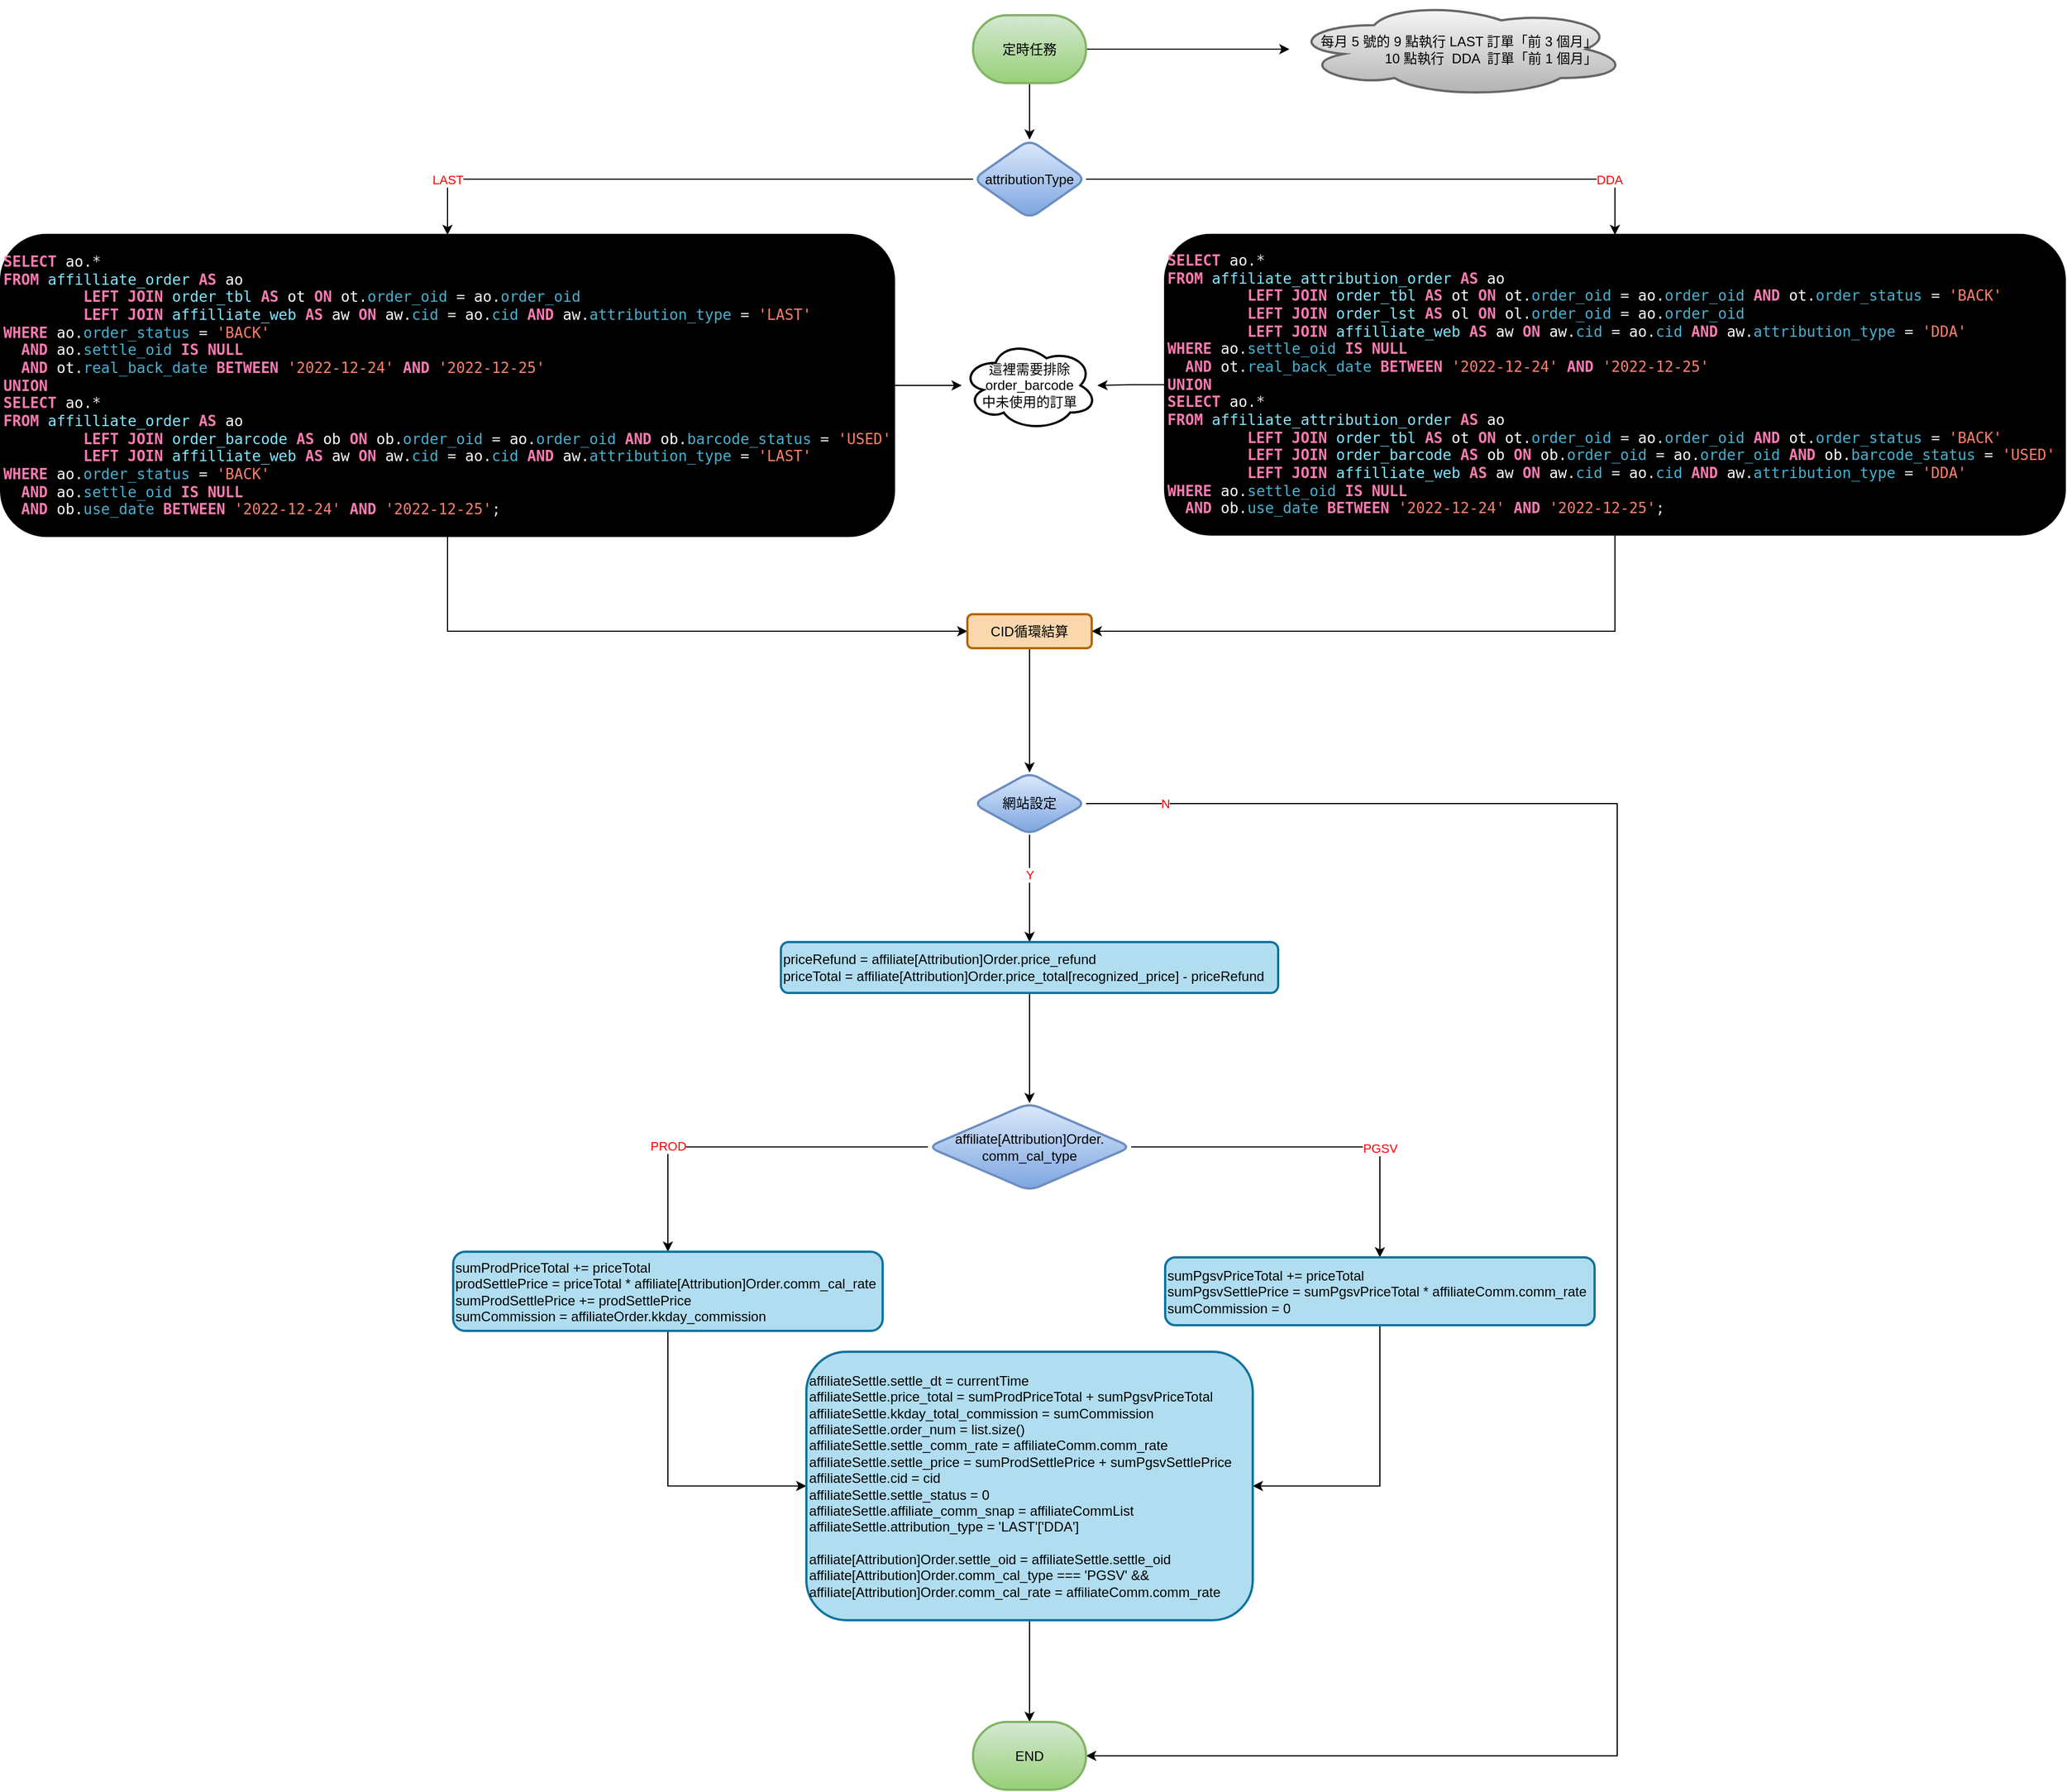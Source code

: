 <mxfile version="20.7.4" type="github">
  <diagram id="C5RBs43oDa-KdzZeNtuy" name="Page-1">
    <mxGraphModel dx="6027" dy="3312" grid="1" gridSize="10" guides="1" tooltips="1" connect="1" arrows="1" fold="1" page="1" pageScale="1" pageWidth="827" pageHeight="1169" math="0" shadow="0">
      <root>
        <mxCell id="WIyWlLk6GJQsqaUBKTNV-0" />
        <mxCell id="WIyWlLk6GJQsqaUBKTNV-1" parent="WIyWlLk6GJQsqaUBKTNV-0" />
        <mxCell id="dn64MigM15AH9dNGIZ7F-24" style="edgeStyle=orthogonalEdgeStyle;rounded=0;orthogonalLoop=1;jettySize=auto;html=1;exitX=0.5;exitY=1;exitDx=0;exitDy=0;exitPerimeter=0;entryX=0.5;entryY=0;entryDx=0;entryDy=0;" parent="WIyWlLk6GJQsqaUBKTNV-1" source="dn64MigM15AH9dNGIZ7F-0" target="dn64MigM15AH9dNGIZ7F-23" edge="1">
          <mxGeometry relative="1" as="geometry" />
        </mxCell>
        <mxCell id="dn64MigM15AH9dNGIZ7F-38" value="" style="edgeStyle=orthogonalEdgeStyle;rounded=0;orthogonalLoop=1;jettySize=auto;html=1;" parent="WIyWlLk6GJQsqaUBKTNV-1" source="dn64MigM15AH9dNGIZ7F-0" target="dn64MigM15AH9dNGIZ7F-37" edge="1">
          <mxGeometry relative="1" as="geometry" />
        </mxCell>
        <mxCell id="dn64MigM15AH9dNGIZ7F-0" value="定時任務" style="strokeWidth=2;html=1;shape=mxgraph.flowchart.terminator;whiteSpace=wrap;fillColor=#d5e8d4;strokeColor=#82b366;gradientColor=#97d077;" parent="WIyWlLk6GJQsqaUBKTNV-1" vertex="1">
          <mxGeometry x="320" y="302.5" width="100" height="60" as="geometry" />
        </mxCell>
        <mxCell id="dn64MigM15AH9dNGIZ7F-4" value="" style="edgeStyle=orthogonalEdgeStyle;rounded=0;orthogonalLoop=1;jettySize=auto;html=1;" parent="WIyWlLk6GJQsqaUBKTNV-1" source="dn64MigM15AH9dNGIZ7F-23" target="dn64MigM15AH9dNGIZ7F-3" edge="1">
          <mxGeometry relative="1" as="geometry">
            <mxPoint x="300" y="472.5" as="sourcePoint" />
          </mxGeometry>
        </mxCell>
        <mxCell id="dn64MigM15AH9dNGIZ7F-6" value="&lt;font color=&quot;#ff0000&quot;&gt;LAST&lt;/font&gt;" style="edgeLabel;html=1;align=center;verticalAlign=middle;resizable=0;points=[];" parent="dn64MigM15AH9dNGIZ7F-4" vertex="1" connectable="0">
          <mxGeometry x="0.448" relative="1" as="geometry">
            <mxPoint x="-93" as="offset" />
          </mxGeometry>
        </mxCell>
        <mxCell id="dn64MigM15AH9dNGIZ7F-8" value="" style="edgeStyle=orthogonalEdgeStyle;rounded=0;orthogonalLoop=1;jettySize=auto;html=1;" parent="WIyWlLk6GJQsqaUBKTNV-1" source="dn64MigM15AH9dNGIZ7F-23" target="dn64MigM15AH9dNGIZ7F-7" edge="1">
          <mxGeometry relative="1" as="geometry">
            <mxPoint x="430" y="472.5" as="sourcePoint" />
          </mxGeometry>
        </mxCell>
        <mxCell id="dn64MigM15AH9dNGIZ7F-9" value="&lt;font color=&quot;#ff0000&quot;&gt;DDA&lt;/font&gt;" style="edgeLabel;html=1;align=center;verticalAlign=middle;resizable=0;points=[];" parent="dn64MigM15AH9dNGIZ7F-8" vertex="1" connectable="0">
          <mxGeometry x="0.37" y="3" relative="1" as="geometry">
            <mxPoint x="108" y="3" as="offset" />
          </mxGeometry>
        </mxCell>
        <mxCell id="dn64MigM15AH9dNGIZ7F-12" style="edgeStyle=orthogonalEdgeStyle;rounded=0;orthogonalLoop=1;jettySize=auto;html=1;exitX=0.5;exitY=1;exitDx=0;exitDy=0;entryX=0;entryY=0.5;entryDx=0;entryDy=0;" parent="WIyWlLk6GJQsqaUBKTNV-1" source="dn64MigM15AH9dNGIZ7F-3" target="dn64MigM15AH9dNGIZ7F-10" edge="1">
          <mxGeometry relative="1" as="geometry" />
        </mxCell>
        <mxCell id="dn64MigM15AH9dNGIZ7F-49" value="" style="edgeStyle=orthogonalEdgeStyle;rounded=0;orthogonalLoop=1;jettySize=auto;html=1;fontColor=#FF0000;" parent="WIyWlLk6GJQsqaUBKTNV-1" source="dn64MigM15AH9dNGIZ7F-3" target="dn64MigM15AH9dNGIZ7F-48" edge="1">
          <mxGeometry relative="1" as="geometry" />
        </mxCell>
        <mxCell id="dn64MigM15AH9dNGIZ7F-3" value="&lt;pre style=&quot;border-color: var(--border-color); color: rgb(223, 223, 224); font-size: 13.067px; caret-color: rgb(0, 0, 0);&quot;&gt;&lt;span style=&quot;border-color: var(--border-color); color: rgb(249, 123, 176); font-weight: bold;&quot;&gt;SELECT &lt;/span&gt;&lt;span style=&quot;border-color: var(--border-color); color: rgb(252, 252, 252);&quot;&gt;ao&lt;/span&gt;.*&lt;br style=&quot;border-color: var(--border-color);&quot;&gt;&lt;span style=&quot;border-color: var(--border-color); color: rgb(249, 123, 176); font-weight: bold;&quot;&gt;FROM &lt;/span&gt;&lt;span style=&quot;border-color: var(--border-color); color: rgb(130, 230, 255);&quot;&gt;affilliate_order &lt;/span&gt;&lt;span style=&quot;border-color: var(--border-color); color: rgb(249, 123, 176); font-weight: bold;&quot;&gt;AS &lt;/span&gt;&lt;span style=&quot;border-color: var(--border-color); color: rgb(252, 252, 252);&quot;&gt;ao&lt;br style=&quot;border-color: var(--border-color);&quot;&gt;&lt;/span&gt;&lt;span style=&quot;border-color: var(--border-color); color: rgb(252, 252, 252);&quot;&gt;         &lt;/span&gt;&lt;span style=&quot;border-color: var(--border-color); color: rgb(249, 123, 176); font-weight: bold;&quot;&gt;LEFT JOIN &lt;/span&gt;&lt;span style=&quot;border-color: var(--border-color); color: rgb(130, 230, 255);&quot;&gt;order_tbl &lt;/span&gt;&lt;span style=&quot;border-color: var(--border-color); color: rgb(249, 123, 176); font-weight: bold;&quot;&gt;AS &lt;/span&gt;&lt;span style=&quot;border-color: var(--border-color); color: rgb(252, 252, 252);&quot;&gt;ot &lt;/span&gt;&lt;span style=&quot;border-color: var(--border-color); color: rgb(249, 123, 176); font-weight: bold;&quot;&gt;ON &lt;/span&gt;&lt;span style=&quot;border-color: var(--border-color); color: rgb(252, 252, 252);&quot;&gt;ot&lt;/span&gt;.&lt;span style=&quot;border-color: var(--border-color); color: rgb(73, 176, 206);&quot;&gt;order_oid &lt;/span&gt;= &lt;span style=&quot;border-color: var(--border-color); color: rgb(252, 252, 252);&quot;&gt;ao&lt;/span&gt;.&lt;span style=&quot;border-color: var(--border-color); color: rgb(73, 176, 206);&quot;&gt;order_oid&lt;br style=&quot;border-color: var(--border-color);&quot;&gt;&lt;/span&gt;&lt;span style=&quot;border-color: var(--border-color); color: rgb(73, 176, 206);&quot;&gt;         &lt;/span&gt;&lt;span style=&quot;border-color: var(--border-color); color: rgb(249, 123, 176); font-weight: bold;&quot;&gt;LEFT JOIN &lt;/span&gt;&lt;span style=&quot;border-color: var(--border-color); color: rgb(130, 230, 255);&quot;&gt;affilliate_web &lt;/span&gt;&lt;span style=&quot;border-color: var(--border-color); color: rgb(249, 123, 176); font-weight: bold;&quot;&gt;AS &lt;/span&gt;&lt;span style=&quot;border-color: var(--border-color); color: rgb(252, 252, 252);&quot;&gt;aw &lt;/span&gt;&lt;span style=&quot;border-color: var(--border-color); color: rgb(249, 123, 176); font-weight: bold;&quot;&gt;ON &lt;/span&gt;&lt;span style=&quot;border-color: var(--border-color); color: rgb(252, 252, 252);&quot;&gt;aw&lt;/span&gt;.&lt;span style=&quot;border-color: var(--border-color); color: rgb(73, 176, 206);&quot;&gt;cid &lt;/span&gt;= &lt;span style=&quot;border-color: var(--border-color); color: rgb(252, 252, 252);&quot;&gt;ao&lt;/span&gt;.&lt;span style=&quot;border-color: var(--border-color); color: rgb(73, 176, 206);&quot;&gt;cid &lt;/span&gt;&lt;span style=&quot;border-color: var(--border-color); color: rgb(249, 123, 176); font-weight: bold;&quot;&gt;AND &lt;/span&gt;&lt;span style=&quot;border-color: var(--border-color); color: rgb(252, 252, 252);&quot;&gt;aw&lt;/span&gt;.&lt;span style=&quot;border-color: var(--border-color); color: rgb(73, 176, 206);&quot;&gt;attribution_type &lt;/span&gt;= &lt;span style=&quot;border-color: var(--border-color); color: rgb(255, 128, 108);&quot;&gt;&#39;LAST&#39;&lt;br style=&quot;border-color: var(--border-color);&quot;&gt;&lt;/span&gt;&lt;span style=&quot;border-color: var(--border-color); color: rgb(249, 123, 176); font-weight: bold;&quot;&gt;WHERE &lt;/span&gt;&lt;span style=&quot;border-color: var(--border-color); color: rgb(252, 252, 252);&quot;&gt;ao&lt;/span&gt;.&lt;span style=&quot;border-color: var(--border-color); color: rgb(73, 176, 206);&quot;&gt;order_status &lt;/span&gt;= &lt;span style=&quot;border-color: var(--border-color); color: rgb(255, 128, 108);&quot;&gt;&#39;BACK&#39;&lt;br style=&quot;border-color: var(--border-color);&quot;&gt;&lt;/span&gt;&lt;span style=&quot;border-color: var(--border-color); color: rgb(255, 128, 108);&quot;&gt;  &lt;/span&gt;&lt;span style=&quot;border-color: var(--border-color); color: rgb(249, 123, 176); font-weight: bold;&quot;&gt;AND &lt;/span&gt;&lt;span style=&quot;border-color: var(--border-color); color: rgb(252, 252, 252);&quot;&gt;ao&lt;/span&gt;.&lt;span style=&quot;border-color: var(--border-color); color: rgb(73, 176, 206);&quot;&gt;settle_oid &lt;/span&gt;&lt;span style=&quot;border-color: var(--border-color); color: rgb(249, 123, 176); font-weight: bold;&quot;&gt;IS NULL&lt;br style=&quot;border-color: var(--border-color);&quot;&gt;&lt;/span&gt;&lt;span style=&quot;border-color: var(--border-color); color: rgb(249, 123, 176); font-weight: bold;&quot;&gt;  AND &lt;/span&gt;&lt;span style=&quot;border-color: var(--border-color); color: rgb(252, 252, 252);&quot;&gt;ot&lt;/span&gt;.&lt;span style=&quot;border-color: var(--border-color); color: rgb(73, 176, 206);&quot;&gt;real_back_date &lt;/span&gt;&lt;span style=&quot;border-color: var(--border-color); color: rgb(249, 123, 176); font-weight: bold;&quot;&gt;BETWEEN &lt;/span&gt;&lt;span style=&quot;border-color: var(--border-color); color: rgb(255, 128, 108);&quot;&gt;&#39;2022-12-24&#39; &lt;/span&gt;&lt;span style=&quot;border-color: var(--border-color); color: rgb(249, 123, 176); font-weight: bold;&quot;&gt;AND &lt;/span&gt;&lt;span style=&quot;border-color: var(--border-color); color: rgb(255, 128, 108);&quot;&gt;&#39;2022-12-25&#39;&lt;br style=&quot;border-color: var(--border-color);&quot;&gt;&lt;/span&gt;&lt;span style=&quot;border-color: var(--border-color); color: rgb(249, 123, 176); font-weight: bold;&quot;&gt;UNION&lt;br style=&quot;border-color: var(--border-color);&quot;&gt;&lt;/span&gt;&lt;span style=&quot;border-color: var(--border-color); color: rgb(249, 123, 176); font-weight: bold;&quot;&gt;SELECT &lt;/span&gt;&lt;span style=&quot;border-color: var(--border-color); color: rgb(252, 252, 252);&quot;&gt;ao&lt;/span&gt;.*&lt;br style=&quot;border-color: var(--border-color);&quot;&gt;&lt;span style=&quot;border-color: var(--border-color); color: rgb(249, 123, 176); font-weight: bold;&quot;&gt;FROM &lt;/span&gt;&lt;span style=&quot;border-color: var(--border-color); color: rgb(130, 230, 255);&quot;&gt;affilliate_order &lt;/span&gt;&lt;span style=&quot;border-color: var(--border-color); color: rgb(249, 123, 176); font-weight: bold;&quot;&gt;AS &lt;/span&gt;&lt;span style=&quot;border-color: var(--border-color); color: rgb(252, 252, 252);&quot;&gt;ao&lt;br style=&quot;border-color: var(--border-color);&quot;&gt;&lt;/span&gt;&lt;span style=&quot;border-color: var(--border-color); color: rgb(252, 252, 252);&quot;&gt;         &lt;/span&gt;&lt;span style=&quot;border-color: var(--border-color); color: rgb(249, 123, 176); font-weight: bold;&quot;&gt;LEFT JOIN &lt;/span&gt;&lt;span style=&quot;border-color: var(--border-color); color: rgb(130, 230, 255);&quot;&gt;order_barcode &lt;/span&gt;&lt;span style=&quot;border-color: var(--border-color); color: rgb(249, 123, 176); font-weight: bold;&quot;&gt;AS &lt;/span&gt;&lt;span style=&quot;border-color: var(--border-color); color: rgb(252, 252, 252);&quot;&gt;ob &lt;/span&gt;&lt;span style=&quot;border-color: var(--border-color); color: rgb(249, 123, 176); font-weight: bold;&quot;&gt;ON &lt;/span&gt;&lt;span style=&quot;border-color: var(--border-color); color: rgb(252, 252, 252);&quot;&gt;ob&lt;/span&gt;.&lt;span style=&quot;border-color: var(--border-color); color: rgb(73, 176, 206);&quot;&gt;order_oid &lt;/span&gt;= &lt;span style=&quot;border-color: var(--border-color); color: rgb(252, 252, 252);&quot;&gt;ao&lt;/span&gt;.&lt;span style=&quot;border-color: var(--border-color); color: rgb(73, 176, 206);&quot;&gt;order_oid &lt;/span&gt;&lt;span style=&quot;border-color: var(--border-color); color: rgb(249, 123, 176); font-weight: bold;&quot;&gt;AND &lt;/span&gt;&lt;span style=&quot;border-color: var(--border-color); color: rgb(252, 252, 252);&quot;&gt;ob&lt;/span&gt;.&lt;span style=&quot;border-color: var(--border-color); color: rgb(73, 176, 206);&quot;&gt;barcode_status &lt;/span&gt;= &lt;span style=&quot;border-color: var(--border-color); color: rgb(255, 128, 108);&quot;&gt;&#39;USED&#39;&lt;br style=&quot;border-color: var(--border-color);&quot;&gt;&lt;/span&gt;&lt;span style=&quot;border-color: var(--border-color); color: rgb(255, 128, 108);&quot;&gt;         &lt;/span&gt;&lt;span style=&quot;border-color: var(--border-color); color: rgb(249, 123, 176); font-weight: bold;&quot;&gt;LEFT JOIN &lt;/span&gt;&lt;span style=&quot;border-color: var(--border-color); color: rgb(130, 230, 255);&quot;&gt;affilliate_web &lt;/span&gt;&lt;span style=&quot;border-color: var(--border-color); color: rgb(249, 123, 176); font-weight: bold;&quot;&gt;AS &lt;/span&gt;&lt;span style=&quot;border-color: var(--border-color); color: rgb(252, 252, 252);&quot;&gt;aw &lt;/span&gt;&lt;span style=&quot;border-color: var(--border-color); color: rgb(249, 123, 176); font-weight: bold;&quot;&gt;ON &lt;/span&gt;&lt;span style=&quot;border-color: var(--border-color); color: rgb(252, 252, 252);&quot;&gt;aw&lt;/span&gt;.&lt;span style=&quot;border-color: var(--border-color); color: rgb(73, 176, 206);&quot;&gt;cid &lt;/span&gt;= &lt;span style=&quot;border-color: var(--border-color); color: rgb(252, 252, 252);&quot;&gt;ao&lt;/span&gt;.&lt;span style=&quot;border-color: var(--border-color); color: rgb(73, 176, 206);&quot;&gt;cid &lt;/span&gt;&lt;span style=&quot;border-color: var(--border-color); color: rgb(249, 123, 176); font-weight: bold;&quot;&gt;AND &lt;/span&gt;&lt;span style=&quot;border-color: var(--border-color); color: rgb(252, 252, 252);&quot;&gt;aw&lt;/span&gt;.&lt;span style=&quot;border-color: var(--border-color); color: rgb(73, 176, 206);&quot;&gt;attribution_type &lt;/span&gt;= &lt;span style=&quot;border-color: var(--border-color); color: rgb(255, 128, 108);&quot;&gt;&#39;LAST&#39;&lt;br style=&quot;border-color: var(--border-color);&quot;&gt;&lt;/span&gt;&lt;span style=&quot;border-color: var(--border-color); color: rgb(249, 123, 176); font-weight: bold;&quot;&gt;WHERE &lt;/span&gt;&lt;span style=&quot;border-color: var(--border-color); color: rgb(252, 252, 252);&quot;&gt;ao&lt;/span&gt;.&lt;span style=&quot;border-color: var(--border-color); color: rgb(73, 176, 206);&quot;&gt;order_status &lt;/span&gt;= &lt;span style=&quot;border-color: var(--border-color); color: rgb(255, 128, 108);&quot;&gt;&#39;BACK&#39;&lt;br style=&quot;border-color: var(--border-color);&quot;&gt;&lt;/span&gt;&lt;span style=&quot;border-color: var(--border-color); color: rgb(255, 128, 108);&quot;&gt;  &lt;/span&gt;&lt;span style=&quot;border-color: var(--border-color); color: rgb(249, 123, 176); font-weight: bold;&quot;&gt;AND &lt;/span&gt;&lt;span style=&quot;border-color: var(--border-color); color: rgb(252, 252, 252);&quot;&gt;ao&lt;/span&gt;.&lt;span style=&quot;border-color: var(--border-color); color: rgb(73, 176, 206);&quot;&gt;settle_oid &lt;/span&gt;&lt;span style=&quot;border-color: var(--border-color); color: rgb(249, 123, 176); font-weight: bold;&quot;&gt;IS NULL&lt;br style=&quot;border-color: var(--border-color);&quot;&gt;&lt;/span&gt;&lt;span style=&quot;border-color: var(--border-color); color: rgb(249, 123, 176); font-weight: bold;&quot;&gt;  AND &lt;/span&gt;&lt;span style=&quot;border-color: var(--border-color); color: rgb(252, 252, 252);&quot;&gt;ob&lt;/span&gt;.&lt;span style=&quot;border-color: var(--border-color); color: rgb(73, 176, 206);&quot;&gt;use_date &lt;/span&gt;&lt;span style=&quot;border-color: var(--border-color); color: rgb(249, 123, 176); font-weight: bold;&quot;&gt;BETWEEN &lt;/span&gt;&lt;span style=&quot;border-color: var(--border-color); color: rgb(255, 128, 108);&quot;&gt;&#39;2022-12-24&#39; &lt;/span&gt;&lt;span style=&quot;border-color: var(--border-color); color: rgb(249, 123, 176); font-weight: bold;&quot;&gt;AND &lt;/span&gt;&lt;span style=&quot;border-color: var(--border-color); color: rgb(255, 128, 108);&quot;&gt;&#39;2022-12-25&#39;&lt;/span&gt;;&lt;/pre&gt;" style="rounded=1;whiteSpace=wrap;html=1;strokeWidth=2;fillColor=#000000;align=left;verticalAlign=bottom;" parent="WIyWlLk6GJQsqaUBKTNV-1" vertex="1">
          <mxGeometry x="-540" y="496.88" width="790" height="266.25" as="geometry" />
        </mxCell>
        <mxCell id="dn64MigM15AH9dNGIZ7F-13" style="edgeStyle=orthogonalEdgeStyle;rounded=0;orthogonalLoop=1;jettySize=auto;html=1;exitX=0.5;exitY=1;exitDx=0;exitDy=0;entryX=1;entryY=0.5;entryDx=0;entryDy=0;" parent="WIyWlLk6GJQsqaUBKTNV-1" source="dn64MigM15AH9dNGIZ7F-7" target="dn64MigM15AH9dNGIZ7F-10" edge="1">
          <mxGeometry relative="1" as="geometry" />
        </mxCell>
        <mxCell id="dn64MigM15AH9dNGIZ7F-51" value="" style="edgeStyle=orthogonalEdgeStyle;rounded=0;orthogonalLoop=1;jettySize=auto;html=1;fontColor=#FF0000;" parent="WIyWlLk6GJQsqaUBKTNV-1" source="dn64MigM15AH9dNGIZ7F-7" target="dn64MigM15AH9dNGIZ7F-48" edge="1">
          <mxGeometry relative="1" as="geometry" />
        </mxCell>
        <mxCell id="dn64MigM15AH9dNGIZ7F-7" value="&lt;pre style=&quot;border-color: var(--border-color); color: rgb(223, 223, 224); font-size: 13.067px; caret-color: rgb(0, 0, 0);&quot;&gt;&lt;span style=&quot;border-color: var(--border-color); color: rgb(249, 123, 176); font-weight: bold;&quot;&gt;SELECT &lt;/span&gt;&lt;span style=&quot;border-color: var(--border-color); color: rgb(252, 252, 252);&quot;&gt;ao&lt;/span&gt;.*&lt;br style=&quot;border-color: var(--border-color);&quot;&gt;&lt;span style=&quot;border-color: var(--border-color); color: rgb(249, 123, 176); font-weight: bold;&quot;&gt;FROM &lt;/span&gt;&lt;span style=&quot;border-color: var(--border-color); color: rgb(130, 230, 255);&quot;&gt;affiliate_attribution_order &lt;/span&gt;&lt;span style=&quot;border-color: var(--border-color); color: rgb(249, 123, 176); font-weight: bold;&quot;&gt;AS &lt;/span&gt;&lt;span style=&quot;border-color: var(--border-color); color: rgb(252, 252, 252);&quot;&gt;ao&lt;br style=&quot;border-color: var(--border-color);&quot;&gt;&lt;/span&gt;&lt;span style=&quot;border-color: var(--border-color); color: rgb(252, 252, 252);&quot;&gt;         &lt;/span&gt;&lt;span style=&quot;border-color: var(--border-color); color: rgb(249, 123, 176); font-weight: bold;&quot;&gt;LEFT JOIN &lt;/span&gt;&lt;span style=&quot;border-color: var(--border-color); color: rgb(130, 230, 255);&quot;&gt;order_tbl &lt;/span&gt;&lt;span style=&quot;border-color: var(--border-color); color: rgb(249, 123, 176); font-weight: bold;&quot;&gt;AS &lt;/span&gt;&lt;span style=&quot;border-color: var(--border-color); color: rgb(252, 252, 252);&quot;&gt;ot &lt;/span&gt;&lt;span style=&quot;border-color: var(--border-color); color: rgb(249, 123, 176); font-weight: bold;&quot;&gt;ON &lt;/span&gt;&lt;span style=&quot;border-color: var(--border-color); color: rgb(252, 252, 252);&quot;&gt;ot&lt;/span&gt;.&lt;span style=&quot;border-color: var(--border-color); color: rgb(73, 176, 206);&quot;&gt;order_oid &lt;/span&gt;= &lt;span style=&quot;border-color: var(--border-color); color: rgb(252, 252, 252);&quot;&gt;ao&lt;/span&gt;.&lt;span style=&quot;border-color: var(--border-color); color: rgb(73, 176, 206);&quot;&gt;order_oid &lt;/span&gt;&lt;span style=&quot;border-color: var(--border-color); color: rgb(249, 123, 176); font-weight: bold;&quot;&gt;AND &lt;/span&gt;&lt;span style=&quot;border-color: var(--border-color); color: rgb(252, 252, 252);&quot;&gt;ot&lt;/span&gt;.&lt;span style=&quot;border-color: var(--border-color); color: rgb(73, 176, 206);&quot;&gt;order_status &lt;/span&gt;= &lt;span style=&quot;border-color: var(--border-color); color: rgb(255, 128, 108);&quot;&gt;&#39;BACK&#39;&lt;br style=&quot;border-color: var(--border-color);&quot;&gt;&lt;/span&gt;&lt;span style=&quot;border-color: var(--border-color); color: rgb(255, 128, 108);&quot;&gt;         &lt;/span&gt;&lt;span style=&quot;border-color: var(--border-color); color: rgb(249, 123, 176); font-weight: bold;&quot;&gt;LEFT JOIN &lt;/span&gt;&lt;span style=&quot;border-color: var(--border-color); color: rgb(130, 230, 255);&quot;&gt;order_lst &lt;/span&gt;&lt;span style=&quot;border-color: var(--border-color); color: rgb(249, 123, 176); font-weight: bold;&quot;&gt;AS &lt;/span&gt;&lt;span style=&quot;border-color: var(--border-color); color: rgb(252, 252, 252);&quot;&gt;ol &lt;/span&gt;&lt;span style=&quot;border-color: var(--border-color); color: rgb(249, 123, 176); font-weight: bold;&quot;&gt;ON &lt;/span&gt;&lt;span style=&quot;border-color: var(--border-color); color: rgb(252, 252, 252);&quot;&gt;ol&lt;/span&gt;.&lt;span style=&quot;border-color: var(--border-color); color: rgb(73, 176, 206);&quot;&gt;order_oid &lt;/span&gt;= &lt;span style=&quot;border-color: var(--border-color); color: rgb(252, 252, 252);&quot;&gt;ao&lt;/span&gt;.&lt;span style=&quot;border-color: var(--border-color); color: rgb(73, 176, 206);&quot;&gt;order_oid&lt;br style=&quot;border-color: var(--border-color);&quot;&gt;&lt;/span&gt;&lt;span style=&quot;border-color: var(--border-color); color: rgb(73, 176, 206);&quot;&gt;         &lt;/span&gt;&lt;span style=&quot;border-color: var(--border-color); color: rgb(249, 123, 176); font-weight: bold;&quot;&gt;LEFT JOIN &lt;/span&gt;&lt;span style=&quot;border-color: var(--border-color); color: rgb(130, 230, 255);&quot;&gt;affilliate_web &lt;/span&gt;&lt;span style=&quot;border-color: var(--border-color); color: rgb(249, 123, 176); font-weight: bold;&quot;&gt;AS &lt;/span&gt;&lt;span style=&quot;border-color: var(--border-color); color: rgb(252, 252, 252);&quot;&gt;aw &lt;/span&gt;&lt;span style=&quot;border-color: var(--border-color); color: rgb(249, 123, 176); font-weight: bold;&quot;&gt;ON &lt;/span&gt;&lt;span style=&quot;border-color: var(--border-color); color: rgb(252, 252, 252);&quot;&gt;aw&lt;/span&gt;.&lt;span style=&quot;border-color: var(--border-color); color: rgb(73, 176, 206);&quot;&gt;cid &lt;/span&gt;= &lt;span style=&quot;border-color: var(--border-color); color: rgb(252, 252, 252);&quot;&gt;ao&lt;/span&gt;.&lt;span style=&quot;border-color: var(--border-color); color: rgb(73, 176, 206);&quot;&gt;cid &lt;/span&gt;&lt;span style=&quot;border-color: var(--border-color); color: rgb(249, 123, 176); font-weight: bold;&quot;&gt;AND &lt;/span&gt;&lt;span style=&quot;border-color: var(--border-color); color: rgb(252, 252, 252);&quot;&gt;aw&lt;/span&gt;.&lt;span style=&quot;border-color: var(--border-color); color: rgb(73, 176, 206);&quot;&gt;attribution_type &lt;/span&gt;= &lt;span style=&quot;border-color: var(--border-color); color: rgb(255, 128, 108);&quot;&gt;&#39;DDA&#39;&lt;br style=&quot;border-color: var(--border-color);&quot;&gt;&lt;/span&gt;&lt;span style=&quot;border-color: var(--border-color); color: rgb(249, 123, 176); font-weight: bold;&quot;&gt;WHERE &lt;/span&gt;&lt;span style=&quot;border-color: var(--border-color); color: rgb(252, 252, 252);&quot;&gt;ao&lt;/span&gt;.&lt;span style=&quot;border-color: var(--border-color); color: rgb(73, 176, 206);&quot;&gt;settle_oid &lt;/span&gt;&lt;span style=&quot;border-color: var(--border-color); color: rgb(249, 123, 176); font-weight: bold;&quot;&gt;IS NULL&lt;br style=&quot;border-color: var(--border-color);&quot;&gt;&lt;/span&gt;&lt;span style=&quot;border-color: var(--border-color); color: rgb(249, 123, 176); font-weight: bold;&quot;&gt;  AND &lt;/span&gt;&lt;span style=&quot;border-color: var(--border-color); color: rgb(252, 252, 252);&quot;&gt;ot&lt;/span&gt;.&lt;span style=&quot;border-color: var(--border-color); color: rgb(73, 176, 206);&quot;&gt;real_back_date &lt;/span&gt;&lt;span style=&quot;border-color: var(--border-color); color: rgb(249, 123, 176); font-weight: bold;&quot;&gt;BETWEEN &lt;/span&gt;&lt;span style=&quot;border-color: var(--border-color); color: rgb(255, 128, 108);&quot;&gt;&#39;2022-12-24&#39; &lt;/span&gt;&lt;span style=&quot;border-color: var(--border-color); color: rgb(249, 123, 176); font-weight: bold;&quot;&gt;AND &lt;/span&gt;&lt;span style=&quot;border-color: var(--border-color); color: rgb(255, 128, 108);&quot;&gt;&#39;2022-12-25&#39;&lt;br style=&quot;border-color: var(--border-color);&quot;&gt;&lt;/span&gt;&lt;span style=&quot;border-color: var(--border-color); color: rgb(249, 123, 176); font-weight: bold;&quot;&gt;UNION&lt;br style=&quot;border-color: var(--border-color);&quot;&gt;&lt;/span&gt;&lt;span style=&quot;border-color: var(--border-color); color: rgb(249, 123, 176); font-weight: bold;&quot;&gt;SELECT &lt;/span&gt;&lt;span style=&quot;border-color: var(--border-color); color: rgb(252, 252, 252);&quot;&gt;ao&lt;/span&gt;.*&lt;br style=&quot;border-color: var(--border-color);&quot;&gt;&lt;span style=&quot;border-color: var(--border-color); color: rgb(249, 123, 176); font-weight: bold;&quot;&gt;FROM &lt;/span&gt;&lt;span style=&quot;border-color: var(--border-color); color: rgb(130, 230, 255);&quot;&gt;affiliate_attribution_order &lt;/span&gt;&lt;span style=&quot;border-color: var(--border-color); color: rgb(249, 123, 176); font-weight: bold;&quot;&gt;AS &lt;/span&gt;&lt;span style=&quot;border-color: var(--border-color); color: rgb(252, 252, 252);&quot;&gt;ao&lt;br style=&quot;border-color: var(--border-color);&quot;&gt;&lt;/span&gt;&lt;span style=&quot;border-color: var(--border-color); color: rgb(252, 252, 252);&quot;&gt;         &lt;/span&gt;&lt;span style=&quot;border-color: var(--border-color); color: rgb(249, 123, 176); font-weight: bold;&quot;&gt;LEFT JOIN &lt;/span&gt;&lt;span style=&quot;border-color: var(--border-color); color: rgb(130, 230, 255);&quot;&gt;order_tbl &lt;/span&gt;&lt;span style=&quot;border-color: var(--border-color); color: rgb(249, 123, 176); font-weight: bold;&quot;&gt;AS &lt;/span&gt;&lt;span style=&quot;border-color: var(--border-color); color: rgb(252, 252, 252);&quot;&gt;ot &lt;/span&gt;&lt;span style=&quot;border-color: var(--border-color); color: rgb(249, 123, 176); font-weight: bold;&quot;&gt;ON &lt;/span&gt;&lt;span style=&quot;border-color: var(--border-color); color: rgb(252, 252, 252);&quot;&gt;ot&lt;/span&gt;.&lt;span style=&quot;border-color: var(--border-color); color: rgb(73, 176, 206);&quot;&gt;order_oid &lt;/span&gt;= &lt;span style=&quot;border-color: var(--border-color); color: rgb(252, 252, 252);&quot;&gt;ao&lt;/span&gt;.&lt;span style=&quot;border-color: var(--border-color); color: rgb(73, 176, 206);&quot;&gt;order_oid &lt;/span&gt;&lt;span style=&quot;border-color: var(--border-color); color: rgb(249, 123, 176); font-weight: bold;&quot;&gt;AND &lt;/span&gt;&lt;span style=&quot;border-color: var(--border-color); color: rgb(252, 252, 252);&quot;&gt;ot&lt;/span&gt;.&lt;span style=&quot;border-color: var(--border-color); color: rgb(73, 176, 206);&quot;&gt;order_status &lt;/span&gt;= &lt;span style=&quot;border-color: var(--border-color); color: rgb(255, 128, 108);&quot;&gt;&#39;BACK&#39;&lt;br style=&quot;border-color: var(--border-color);&quot;&gt;&lt;/span&gt;&lt;span style=&quot;border-color: var(--border-color); color: rgb(255, 128, 108);&quot;&gt;         &lt;/span&gt;&lt;span style=&quot;border-color: var(--border-color); color: rgb(249, 123, 176); font-weight: bold;&quot;&gt;LEFT JOIN &lt;/span&gt;&lt;span style=&quot;border-color: var(--border-color); color: rgb(130, 230, 255);&quot;&gt;order_barcode &lt;/span&gt;&lt;span style=&quot;border-color: var(--border-color); color: rgb(249, 123, 176); font-weight: bold;&quot;&gt;AS &lt;/span&gt;&lt;span style=&quot;border-color: var(--border-color); color: rgb(252, 252, 252);&quot;&gt;ob &lt;/span&gt;&lt;span style=&quot;border-color: var(--border-color); color: rgb(249, 123, 176); font-weight: bold;&quot;&gt;ON &lt;/span&gt;&lt;span style=&quot;border-color: var(--border-color); color: rgb(252, 252, 252);&quot;&gt;ob&lt;/span&gt;.&lt;span style=&quot;border-color: var(--border-color); color: rgb(73, 176, 206);&quot;&gt;order_oid &lt;/span&gt;= &lt;span style=&quot;border-color: var(--border-color); color: rgb(252, 252, 252);&quot;&gt;ao&lt;/span&gt;.&lt;span style=&quot;border-color: var(--border-color); color: rgb(73, 176, 206);&quot;&gt;order_oid &lt;/span&gt;&lt;span style=&quot;border-color: var(--border-color); color: rgb(249, 123, 176); font-weight: bold;&quot;&gt;AND &lt;/span&gt;&lt;span style=&quot;border-color: var(--border-color); color: rgb(252, 252, 252);&quot;&gt;ob&lt;/span&gt;.&lt;span style=&quot;border-color: var(--border-color); color: rgb(73, 176, 206);&quot;&gt;barcode_status &lt;/span&gt;= &lt;span style=&quot;border-color: var(--border-color); color: rgb(255, 128, 108);&quot;&gt;&#39;USED&#39;&lt;br style=&quot;border-color: var(--border-color);&quot;&gt;&lt;/span&gt;&lt;span style=&quot;border-color: var(--border-color); color: rgb(255, 128, 108);&quot;&gt;         &lt;/span&gt;&lt;span style=&quot;border-color: var(--border-color); color: rgb(249, 123, 176); font-weight: bold;&quot;&gt;LEFT JOIN &lt;/span&gt;&lt;span style=&quot;border-color: var(--border-color); color: rgb(130, 230, 255);&quot;&gt;affilliate_web &lt;/span&gt;&lt;span style=&quot;border-color: var(--border-color); color: rgb(249, 123, 176); font-weight: bold;&quot;&gt;AS &lt;/span&gt;&lt;span style=&quot;border-color: var(--border-color); color: rgb(252, 252, 252);&quot;&gt;aw &lt;/span&gt;&lt;span style=&quot;border-color: var(--border-color); color: rgb(249, 123, 176); font-weight: bold;&quot;&gt;ON &lt;/span&gt;&lt;span style=&quot;border-color: var(--border-color); color: rgb(252, 252, 252);&quot;&gt;aw&lt;/span&gt;.&lt;span style=&quot;border-color: var(--border-color); color: rgb(73, 176, 206);&quot;&gt;cid &lt;/span&gt;= &lt;span style=&quot;border-color: var(--border-color); color: rgb(252, 252, 252);&quot;&gt;ao&lt;/span&gt;.&lt;span style=&quot;border-color: var(--border-color); color: rgb(73, 176, 206);&quot;&gt;cid &lt;/span&gt;&lt;span style=&quot;border-color: var(--border-color); color: rgb(249, 123, 176); font-weight: bold;&quot;&gt;AND &lt;/span&gt;&lt;span style=&quot;border-color: var(--border-color); color: rgb(252, 252, 252);&quot;&gt;aw&lt;/span&gt;.&lt;span style=&quot;border-color: var(--border-color); color: rgb(73, 176, 206);&quot;&gt;attribution_type &lt;/span&gt;= &lt;span style=&quot;border-color: var(--border-color); color: rgb(255, 128, 108);&quot;&gt;&#39;DDA&#39;&lt;br style=&quot;border-color: var(--border-color);&quot;&gt;&lt;/span&gt;&lt;span style=&quot;border-color: var(--border-color); color: rgb(249, 123, 176); font-weight: bold;&quot;&gt;WHERE &lt;/span&gt;&lt;span style=&quot;border-color: var(--border-color); color: rgb(252, 252, 252);&quot;&gt;ao&lt;/span&gt;.&lt;span style=&quot;border-color: var(--border-color); color: rgb(73, 176, 206);&quot;&gt;settle_oid &lt;/span&gt;&lt;span style=&quot;border-color: var(--border-color); color: rgb(249, 123, 176); font-weight: bold;&quot;&gt;IS NULL&lt;br style=&quot;border-color: var(--border-color);&quot;&gt;&lt;/span&gt;&lt;span style=&quot;border-color: var(--border-color); color: rgb(249, 123, 176); font-weight: bold;&quot;&gt;  AND &lt;/span&gt;&lt;span style=&quot;border-color: var(--border-color); color: rgb(252, 252, 252);&quot;&gt;ob&lt;/span&gt;.&lt;span style=&quot;border-color: var(--border-color); color: rgb(73, 176, 206);&quot;&gt;use_date &lt;/span&gt;&lt;span style=&quot;border-color: var(--border-color); color: rgb(249, 123, 176); font-weight: bold;&quot;&gt;BETWEEN &lt;/span&gt;&lt;span style=&quot;border-color: var(--border-color); color: rgb(255, 128, 108);&quot;&gt;&#39;2022-12-24&#39; &lt;/span&gt;&lt;span style=&quot;border-color: var(--border-color); color: rgb(249, 123, 176); font-weight: bold;&quot;&gt;AND &lt;/span&gt;&lt;span style=&quot;border-color: var(--border-color); color: rgb(255, 128, 108);&quot;&gt;&#39;2022-12-25&#39;&lt;/span&gt;;&lt;/pre&gt;" style="rounded=1;whiteSpace=wrap;html=1;strokeWidth=2;fillColor=#000000;verticalAlign=bottom;align=left;" parent="WIyWlLk6GJQsqaUBKTNV-1" vertex="1">
          <mxGeometry x="490" y="496.88" width="796" height="265" as="geometry" />
        </mxCell>
        <mxCell id="dn64MigM15AH9dNGIZ7F-15" value="" style="edgeStyle=orthogonalEdgeStyle;rounded=0;orthogonalLoop=1;jettySize=auto;html=1;" parent="WIyWlLk6GJQsqaUBKTNV-1" source="dn64MigM15AH9dNGIZ7F-10" target="dn64MigM15AH9dNGIZ7F-14" edge="1">
          <mxGeometry relative="1" as="geometry" />
        </mxCell>
        <mxCell id="dn64MigM15AH9dNGIZ7F-10" value="CID循環結算" style="rounded=1;whiteSpace=wrap;html=1;strokeWidth=2;fillColor=#fad7ac;strokeColor=#b46504;" parent="WIyWlLk6GJQsqaUBKTNV-1" vertex="1">
          <mxGeometry x="315" y="832.5" width="110" height="30" as="geometry" />
        </mxCell>
        <mxCell id="dn64MigM15AH9dNGIZ7F-44" style="edgeStyle=orthogonalEdgeStyle;rounded=0;orthogonalLoop=1;jettySize=auto;html=1;exitX=1;exitY=0.5;exitDx=0;exitDy=0;entryX=1;entryY=0.5;entryDx=0;entryDy=0;entryPerimeter=0;" parent="WIyWlLk6GJQsqaUBKTNV-1" source="dn64MigM15AH9dNGIZ7F-14" target="dn64MigM15AH9dNGIZ7F-39" edge="1">
          <mxGeometry x="0.043" y="-80" relative="1" as="geometry">
            <Array as="points">
              <mxPoint x="890" y="1000.5" />
              <mxPoint x="890" y="1842.5" />
            </Array>
            <mxPoint as="offset" />
          </mxGeometry>
        </mxCell>
        <mxCell id="dn64MigM15AH9dNGIZ7F-47" value="N" style="edgeLabel;html=1;align=center;verticalAlign=middle;resizable=0;points=[];fontColor=#FF0000;" parent="dn64MigM15AH9dNGIZ7F-44" vertex="1" connectable="0">
          <mxGeometry x="-0.873" y="-2" relative="1" as="geometry">
            <mxPoint x="-43" y="-2" as="offset" />
          </mxGeometry>
        </mxCell>
        <mxCell id="dn64MigM15AH9dNGIZ7F-45" style="edgeStyle=orthogonalEdgeStyle;rounded=0;orthogonalLoop=1;jettySize=auto;html=1;exitX=0.5;exitY=1;exitDx=0;exitDy=0;entryX=0.5;entryY=0;entryDx=0;entryDy=0;" parent="WIyWlLk6GJQsqaUBKTNV-1" source="dn64MigM15AH9dNGIZ7F-14" target="dn64MigM15AH9dNGIZ7F-16" edge="1">
          <mxGeometry relative="1" as="geometry" />
        </mxCell>
        <mxCell id="dn64MigM15AH9dNGIZ7F-46" value="Y" style="edgeLabel;html=1;align=center;verticalAlign=middle;resizable=0;points=[];fontColor=#FF0000;" parent="dn64MigM15AH9dNGIZ7F-45" vertex="1" connectable="0">
          <mxGeometry x="-0.426" y="-4" relative="1" as="geometry">
            <mxPoint x="4" y="8" as="offset" />
          </mxGeometry>
        </mxCell>
        <mxCell id="dn64MigM15AH9dNGIZ7F-14" value="網站設定" style="rhombus;whiteSpace=wrap;html=1;rounded=1;strokeWidth=2;fillColor=#dae8fc;gradientColor=#7ea6e0;strokeColor=#6c8ebf;" parent="WIyWlLk6GJQsqaUBKTNV-1" vertex="1">
          <mxGeometry x="320" y="972.5" width="100" height="55" as="geometry" />
        </mxCell>
        <mxCell id="dn64MigM15AH9dNGIZ7F-19" value="" style="edgeStyle=orthogonalEdgeStyle;rounded=0;orthogonalLoop=1;jettySize=auto;html=1;" parent="WIyWlLk6GJQsqaUBKTNV-1" source="dn64MigM15AH9dNGIZ7F-16" target="dn64MigM15AH9dNGIZ7F-18" edge="1">
          <mxGeometry relative="1" as="geometry" />
        </mxCell>
        <mxCell id="dn64MigM15AH9dNGIZ7F-16" value="priceRefund = affiliate[Attribution]Order.price_refund&lt;br&gt;priceTotal = affiliate[Attribution]Order.price_total[recognized_price] - priceRefund" style="whiteSpace=wrap;html=1;rounded=1;strokeWidth=2;align=left;fillColor=#b1ddf0;strokeColor=#10739e;" parent="WIyWlLk6GJQsqaUBKTNV-1" vertex="1">
          <mxGeometry x="150" y="1122.5" width="440" height="45" as="geometry" />
        </mxCell>
        <mxCell id="dn64MigM15AH9dNGIZ7F-26" value="" style="edgeStyle=orthogonalEdgeStyle;rounded=0;orthogonalLoop=1;jettySize=auto;html=1;" parent="WIyWlLk6GJQsqaUBKTNV-1" source="dn64MigM15AH9dNGIZ7F-18" target="dn64MigM15AH9dNGIZ7F-25" edge="1">
          <mxGeometry relative="1" as="geometry" />
        </mxCell>
        <mxCell id="dn64MigM15AH9dNGIZ7F-27" value="&lt;font color=&quot;#ff0000&quot;&gt;PROD&lt;/font&gt;" style="edgeLabel;html=1;align=center;verticalAlign=middle;resizable=0;points=[];" parent="dn64MigM15AH9dNGIZ7F-26" vertex="1" connectable="0">
          <mxGeometry x="0.476" y="-3" relative="1" as="geometry">
            <mxPoint x="3" y="-9" as="offset" />
          </mxGeometry>
        </mxCell>
        <mxCell id="dn64MigM15AH9dNGIZ7F-29" value="" style="edgeStyle=orthogonalEdgeStyle;rounded=0;orthogonalLoop=1;jettySize=auto;html=1;" parent="WIyWlLk6GJQsqaUBKTNV-1" source="dn64MigM15AH9dNGIZ7F-18" target="dn64MigM15AH9dNGIZ7F-28" edge="1">
          <mxGeometry relative="1" as="geometry" />
        </mxCell>
        <mxCell id="dn64MigM15AH9dNGIZ7F-36" value="&lt;font color=&quot;#ff0000&quot;&gt;PGSV&lt;/font&gt;" style="edgeLabel;html=1;align=center;verticalAlign=middle;resizable=0;points=[];" parent="dn64MigM15AH9dNGIZ7F-29" vertex="1" connectable="0">
          <mxGeometry x="0.482" y="-6" relative="1" as="geometry">
            <mxPoint x="6" y="-15" as="offset" />
          </mxGeometry>
        </mxCell>
        <mxCell id="dn64MigM15AH9dNGIZ7F-18" value="affiliate[Attribution]Order.&lt;br&gt;comm_cal_type" style="rhombus;whiteSpace=wrap;html=1;align=center;rounded=1;strokeWidth=2;fillColor=#dae8fc;gradientColor=#7ea6e0;strokeColor=#6c8ebf;" parent="WIyWlLk6GJQsqaUBKTNV-1" vertex="1">
          <mxGeometry x="280" y="1265" width="180" height="77.5" as="geometry" />
        </mxCell>
        <mxCell id="dn64MigM15AH9dNGIZ7F-23" value="attributionType" style="rhombus;whiteSpace=wrap;html=1;rounded=1;strokeWidth=2;fillColor=#dae8fc;gradientColor=#7ea6e0;strokeColor=#6c8ebf;" parent="WIyWlLk6GJQsqaUBKTNV-1" vertex="1">
          <mxGeometry x="320" y="412.5" width="100" height="70" as="geometry" />
        </mxCell>
        <mxCell id="dn64MigM15AH9dNGIZ7F-33" value="" style="edgeStyle=orthogonalEdgeStyle;rounded=0;orthogonalLoop=1;jettySize=auto;html=1;entryX=0;entryY=0.5;entryDx=0;entryDy=0;" parent="WIyWlLk6GJQsqaUBKTNV-1" source="dn64MigM15AH9dNGIZ7F-25" target="dn64MigM15AH9dNGIZ7F-32" edge="1">
          <mxGeometry relative="1" as="geometry" />
        </mxCell>
        <mxCell id="dn64MigM15AH9dNGIZ7F-25" value="sumProdPriceTotal += priceTotal&lt;br&gt;prodSettlePrice = priceTotal * affiliate[Attribution]Order.comm_cal_rate&lt;br&gt;sumProdSettlePrice += prodSettlePrice&lt;br&gt;sumCommission = affiliateOrder.kkday_commission" style="whiteSpace=wrap;html=1;rounded=1;strokeWidth=2;align=left;fillColor=#b1ddf0;strokeColor=#10739e;" parent="WIyWlLk6GJQsqaUBKTNV-1" vertex="1">
          <mxGeometry x="-140" y="1396.5" width="380" height="70" as="geometry" />
        </mxCell>
        <mxCell id="dn64MigM15AH9dNGIZ7F-35" style="edgeStyle=orthogonalEdgeStyle;rounded=0;orthogonalLoop=1;jettySize=auto;html=1;entryX=1;entryY=0.5;entryDx=0;entryDy=0;" parent="WIyWlLk6GJQsqaUBKTNV-1" source="dn64MigM15AH9dNGIZ7F-28" target="dn64MigM15AH9dNGIZ7F-32" edge="1">
          <mxGeometry relative="1" as="geometry" />
        </mxCell>
        <mxCell id="dn64MigM15AH9dNGIZ7F-28" value="sumPgsvPriceTotal += priceTotal&lt;br&gt;sumPgsvSettlePrice = sumPgsvPriceTotal * affiliateComm.comm_rate&lt;br&gt;sumCommission = 0" style="whiteSpace=wrap;html=1;rounded=1;strokeWidth=2;align=left;fillColor=#b1ddf0;strokeColor=#10739e;" parent="WIyWlLk6GJQsqaUBKTNV-1" vertex="1">
          <mxGeometry x="490" y="1401.5" width="380" height="60" as="geometry" />
        </mxCell>
        <mxCell id="dn64MigM15AH9dNGIZ7F-40" style="edgeStyle=orthogonalEdgeStyle;rounded=0;orthogonalLoop=1;jettySize=auto;html=1;exitX=0.5;exitY=1;exitDx=0;exitDy=0;" parent="WIyWlLk6GJQsqaUBKTNV-1" source="dn64MigM15AH9dNGIZ7F-32" target="dn64MigM15AH9dNGIZ7F-39" edge="1">
          <mxGeometry relative="1" as="geometry" />
        </mxCell>
        <mxCell id="dn64MigM15AH9dNGIZ7F-32" value="affiliateSettle.settle_dt = currentTime&lt;br&gt;affiliateSettle.price_total = sumProdPriceTotal + sumPgsvPriceTotal&lt;br&gt;affiliateSettle.kkday_total_commission = sumCommission&lt;br&gt;affiliateSettle.order_num = list.size()&lt;br&gt;affiliateSettle.settle_comm_rate = affiliateComm.comm_rate&lt;br&gt;affiliateSettle.settle_price = sumProdSettlePrice + sumPgsvSettlePrice&lt;br&gt;affiliateSettle.cid = cid&lt;br&gt;affiliateSettle.settle_status = 0&lt;br&gt;affiliateSettle.affiliate_comm_snap = affiliateCommList&lt;br&gt;affiliateSettle.attribution_type = &#39;LAST&#39;[&#39;DDA&#39;]&lt;br&gt;&lt;br&gt;affiliate[Attribution]Order.settle_oid = affiliateSettle.settle_oid&lt;br&gt;affiliate[Attribution]Order.comm_cal_type === &#39;PGSV&#39; &amp;amp;&amp;amp;&amp;nbsp;&lt;br&gt;affiliate[Attribution]Order.comm_cal_rate = affiliateComm.comm_rate" style="whiteSpace=wrap;html=1;align=left;rounded=1;strokeWidth=2;fillColor=#b1ddf0;strokeColor=#10739e;" parent="WIyWlLk6GJQsqaUBKTNV-1" vertex="1">
          <mxGeometry x="172.5" y="1485" width="395" height="237.5" as="geometry" />
        </mxCell>
        <mxCell id="dn64MigM15AH9dNGIZ7F-37" value="&lt;div style=&quot;caret-color: rgb(0, 0, 0); text-align: start; text-size-adjust: auto;&quot; class=&quot;mind-clipboard&quot;&gt;每月 5 號的 9 點執行 LAST 訂單「前 3 個月」&lt;div&gt;&amp;nbsp; &amp;nbsp; &amp;nbsp; &amp;nbsp; &amp;nbsp; &amp;nbsp; &amp;nbsp; &amp;nbsp; &amp;nbsp;10 點執行&amp;nbsp; DDA &amp;nbsp;訂單「前 1 個月」&lt;/div&gt;&lt;/div&gt;" style="ellipse;shape=cloud;whiteSpace=wrap;html=1;strokeWidth=2;fillColor=#f5f5f5;gradientColor=#b3b3b3;strokeColor=#666666;" parent="WIyWlLk6GJQsqaUBKTNV-1" vertex="1">
          <mxGeometry x="600" y="290" width="300" height="85" as="geometry" />
        </mxCell>
        <mxCell id="dn64MigM15AH9dNGIZ7F-39" value="END" style="strokeWidth=2;html=1;shape=mxgraph.flowchart.terminator;whiteSpace=wrap;fillColor=#d5e8d4;strokeColor=#82b366;gradientColor=#97d077;" parent="WIyWlLk6GJQsqaUBKTNV-1" vertex="1">
          <mxGeometry x="320" y="1812.5" width="100" height="60" as="geometry" />
        </mxCell>
        <mxCell id="dn64MigM15AH9dNGIZ7F-48" value="這裡需要排除order_barcode&lt;br&gt;中未使用的訂單" style="ellipse;shape=cloud;whiteSpace=wrap;html=1;rounded=1;strokeWidth=2;" parent="WIyWlLk6GJQsqaUBKTNV-1" vertex="1">
          <mxGeometry x="310" y="590" width="120" height="80" as="geometry" />
        </mxCell>
      </root>
    </mxGraphModel>
  </diagram>
</mxfile>
